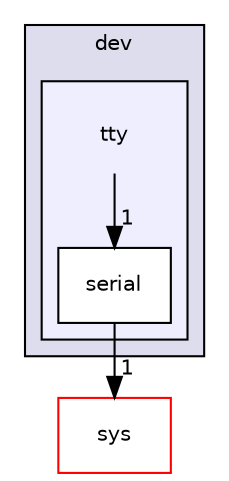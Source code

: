 digraph "src/sys/dev/tty" {
  compound=true
  node [ fontsize="10", fontname="Helvetica"];
  edge [ labelfontsize="10", labelfontname="Helvetica"];
  subgraph clusterdir_02790d9076d147370f66228ea312a7cf {
    graph [ bgcolor="#ddddee", pencolor="black", label="dev" fontname="Helvetica", fontsize="10", URL="dir_02790d9076d147370f66228ea312a7cf.html"]
  subgraph clusterdir_620f03ec6c99de6e7e7f1ae6bc0b3e8f {
    graph [ bgcolor="#eeeeff", pencolor="black", label="" URL="dir_620f03ec6c99de6e7e7f1ae6bc0b3e8f.html"];
    dir_620f03ec6c99de6e7e7f1ae6bc0b3e8f [shape=plaintext label="tty"];
  dir_469aeaaf8b543ff43fb1985e493210e4 [shape=box label="serial" fillcolor="white" style="filled" URL="dir_469aeaaf8b543ff43fb1985e493210e4.html"];
  }
  }
  dir_c529fe1005f766361284165817aae3f9 [shape=box label="sys" fillcolor="white" style="filled" color="red" URL="dir_c529fe1005f766361284165817aae3f9.html"];
  dir_620f03ec6c99de6e7e7f1ae6bc0b3e8f->dir_469aeaaf8b543ff43fb1985e493210e4 [headlabel="1", labeldistance=1.5 headhref="dir_000015_000016.html"];
  dir_469aeaaf8b543ff43fb1985e493210e4->dir_c529fe1005f766361284165817aae3f9 [headlabel="1", labeldistance=1.5 headhref="dir_000016_000027.html"];
}
